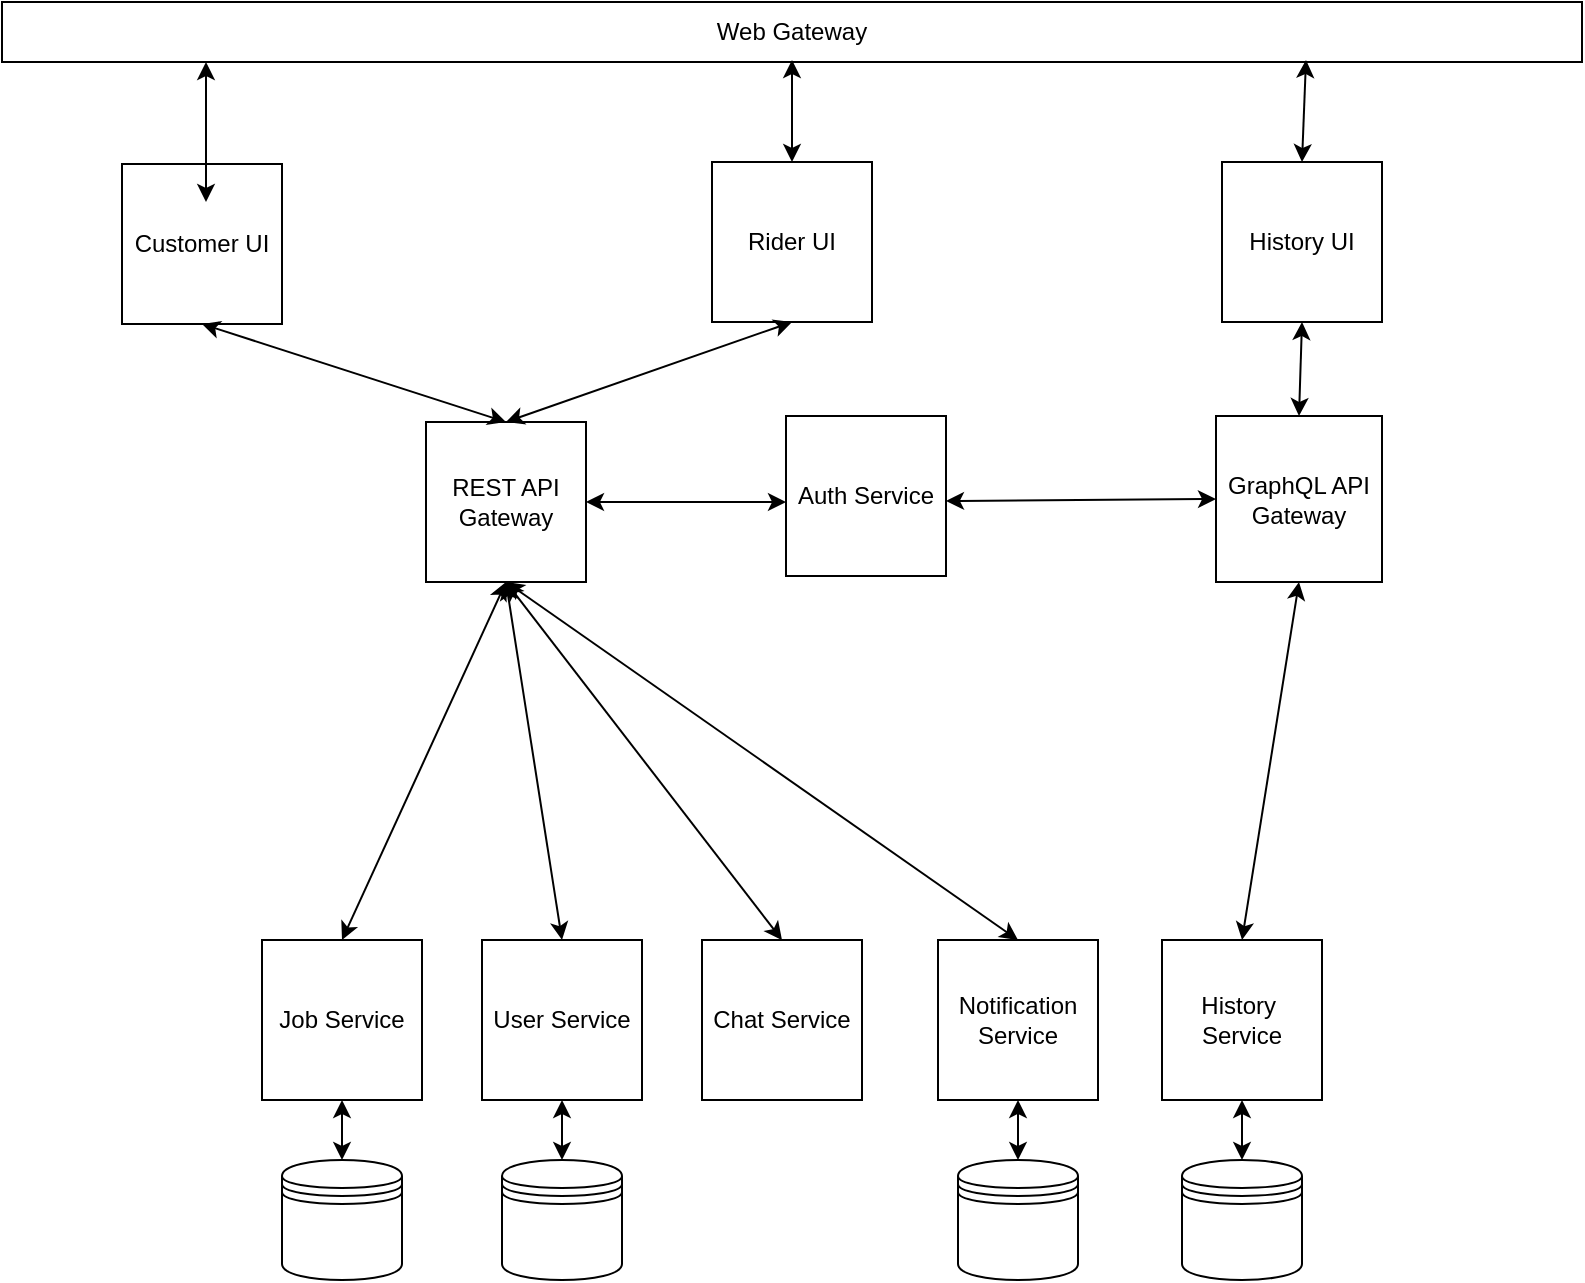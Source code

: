 <mxfile version="12.4.3" type="github" pages="1">
  <diagram id="yEd7I5hEEhK2EHyG8jq4" name="Page-1">
    <mxGraphModel dx="1026" dy="645" grid="1" gridSize="10" guides="1" tooltips="1" connect="1" arrows="1" fold="1" page="1" pageScale="1" pageWidth="827" pageHeight="1169" math="0" shadow="0">
      <root>
        <mxCell id="0"/>
        <mxCell id="1" parent="0"/>
        <mxCell id="vU4K2YzizICc16gCa0ZY-2" value="Web Gateway" style="rounded=0;whiteSpace=wrap;html=1;" parent="1" vertex="1">
          <mxGeometry x="18" y="30" width="790" height="30" as="geometry"/>
        </mxCell>
        <mxCell id="aOlIhon-sFU2XGYJ-QFs-1" value="Customer UI" style="whiteSpace=wrap;html=1;aspect=fixed;" vertex="1" parent="1">
          <mxGeometry x="78" y="111" width="80" height="80" as="geometry"/>
        </mxCell>
        <mxCell id="aOlIhon-sFU2XGYJ-QFs-2" value="Rider UI" style="whiteSpace=wrap;html=1;aspect=fixed;" vertex="1" parent="1">
          <mxGeometry x="373" y="110" width="80" height="80" as="geometry"/>
        </mxCell>
        <mxCell id="aOlIhon-sFU2XGYJ-QFs-3" value="History UI" style="whiteSpace=wrap;html=1;aspect=fixed;" vertex="1" parent="1">
          <mxGeometry x="628" y="110" width="80" height="80" as="geometry"/>
        </mxCell>
        <mxCell id="aOlIhon-sFU2XGYJ-QFs-4" value="REST API Gateway" style="whiteSpace=wrap;html=1;aspect=fixed;" vertex="1" parent="1">
          <mxGeometry x="230" y="240" width="80" height="80" as="geometry"/>
        </mxCell>
        <mxCell id="aOlIhon-sFU2XGYJ-QFs-5" value="GraphQL API Gateway" style="whiteSpace=wrap;html=1;aspect=fixed;" vertex="1" parent="1">
          <mxGeometry x="625" y="237" width="83" height="83" as="geometry"/>
        </mxCell>
        <mxCell id="aOlIhon-sFU2XGYJ-QFs-6" value="Job Service" style="whiteSpace=wrap;html=1;aspect=fixed;" vertex="1" parent="1">
          <mxGeometry x="148" y="499" width="80" height="80" as="geometry"/>
        </mxCell>
        <mxCell id="aOlIhon-sFU2XGYJ-QFs-7" value="User Service" style="whiteSpace=wrap;html=1;aspect=fixed;" vertex="1" parent="1">
          <mxGeometry x="258" y="499" width="80" height="80" as="geometry"/>
        </mxCell>
        <mxCell id="aOlIhon-sFU2XGYJ-QFs-8" value="Chat Service" style="whiteSpace=wrap;html=1;aspect=fixed;" vertex="1" parent="1">
          <mxGeometry x="368" y="499" width="80" height="80" as="geometry"/>
        </mxCell>
        <mxCell id="aOlIhon-sFU2XGYJ-QFs-9" value="Notification Service" style="whiteSpace=wrap;html=1;aspect=fixed;" vertex="1" parent="1">
          <mxGeometry x="486" y="499" width="80" height="80" as="geometry"/>
        </mxCell>
        <mxCell id="aOlIhon-sFU2XGYJ-QFs-11" value="History&amp;nbsp;&lt;br&gt;Service" style="whiteSpace=wrap;html=1;aspect=fixed;" vertex="1" parent="1">
          <mxGeometry x="598" y="499" width="80" height="80" as="geometry"/>
        </mxCell>
        <mxCell id="aOlIhon-sFU2XGYJ-QFs-12" value="" style="shape=datastore;whiteSpace=wrap;html=1;" vertex="1" parent="1">
          <mxGeometry x="158" y="609" width="60" height="60" as="geometry"/>
        </mxCell>
        <mxCell id="aOlIhon-sFU2XGYJ-QFs-13" value="" style="endArrow=classic;startArrow=classic;html=1;" edge="1" parent="1">
          <mxGeometry width="50" height="50" relative="1" as="geometry">
            <mxPoint x="120" y="130" as="sourcePoint"/>
            <mxPoint x="120" y="60" as="targetPoint"/>
          </mxGeometry>
        </mxCell>
        <mxCell id="aOlIhon-sFU2XGYJ-QFs-19" value="" style="endArrow=classic;startArrow=classic;html=1;exitX=0.5;exitY=0;exitDx=0;exitDy=0;" edge="1" parent="1" source="aOlIhon-sFU2XGYJ-QFs-2">
          <mxGeometry width="50" height="50" relative="1" as="geometry">
            <mxPoint x="413" y="89" as="sourcePoint"/>
            <mxPoint x="413" y="59" as="targetPoint"/>
          </mxGeometry>
        </mxCell>
        <mxCell id="aOlIhon-sFU2XGYJ-QFs-27" value="" style="endArrow=classic;startArrow=classic;html=1;exitX=0.5;exitY=0;exitDx=0;exitDy=0;" edge="1" parent="1" source="aOlIhon-sFU2XGYJ-QFs-3">
          <mxGeometry width="50" height="50" relative="1" as="geometry">
            <mxPoint x="669.5" y="89" as="sourcePoint"/>
            <mxPoint x="670" y="59" as="targetPoint"/>
          </mxGeometry>
        </mxCell>
        <mxCell id="aOlIhon-sFU2XGYJ-QFs-28" value="" style="endArrow=classic;startArrow=classic;html=1;entryX=0.5;entryY=1;entryDx=0;entryDy=0;exitX=0.5;exitY=0;exitDx=0;exitDy=0;" edge="1" parent="1" source="aOlIhon-sFU2XGYJ-QFs-4" target="aOlIhon-sFU2XGYJ-QFs-1">
          <mxGeometry width="50" height="50" relative="1" as="geometry">
            <mxPoint x="168" y="301" as="sourcePoint"/>
            <mxPoint x="218" y="251" as="targetPoint"/>
          </mxGeometry>
        </mxCell>
        <mxCell id="aOlIhon-sFU2XGYJ-QFs-29" value="" style="endArrow=classic;startArrow=classic;html=1;entryX=0.5;entryY=1;entryDx=0;entryDy=0;exitX=0.5;exitY=0;exitDx=0;exitDy=0;" edge="1" parent="1" source="aOlIhon-sFU2XGYJ-QFs-4" target="aOlIhon-sFU2XGYJ-QFs-2">
          <mxGeometry width="50" height="50" relative="1" as="geometry">
            <mxPoint x="358" y="271" as="sourcePoint"/>
            <mxPoint x="408" y="221" as="targetPoint"/>
          </mxGeometry>
        </mxCell>
        <mxCell id="aOlIhon-sFU2XGYJ-QFs-30" value="" style="endArrow=classic;startArrow=classic;html=1;entryX=0.5;entryY=1;entryDx=0;entryDy=0;exitX=0.5;exitY=0;exitDx=0;exitDy=0;" edge="1" parent="1" source="aOlIhon-sFU2XGYJ-QFs-5" target="aOlIhon-sFU2XGYJ-QFs-3">
          <mxGeometry width="50" height="50" relative="1" as="geometry">
            <mxPoint x="490" y="279" as="sourcePoint"/>
            <mxPoint x="658" y="231" as="targetPoint"/>
          </mxGeometry>
        </mxCell>
        <mxCell id="aOlIhon-sFU2XGYJ-QFs-35" value="" style="endArrow=classic;startArrow=classic;html=1;entryX=0.5;entryY=1;entryDx=0;entryDy=0;exitX=0.5;exitY=0;exitDx=0;exitDy=0;" edge="1" parent="1" source="aOlIhon-sFU2XGYJ-QFs-6" target="aOlIhon-sFU2XGYJ-QFs-4">
          <mxGeometry width="50" height="50" relative="1" as="geometry">
            <mxPoint x="60" y="540" as="sourcePoint"/>
            <mxPoint x="201.12" y="442.01" as="targetPoint"/>
          </mxGeometry>
        </mxCell>
        <mxCell id="aOlIhon-sFU2XGYJ-QFs-36" value="" style="endArrow=classic;startArrow=classic;html=1;exitX=0.5;exitY=0;exitDx=0;exitDy=0;entryX=0.5;entryY=1;entryDx=0;entryDy=0;" edge="1" parent="1" source="aOlIhon-sFU2XGYJ-QFs-7" target="aOlIhon-sFU2XGYJ-QFs-4">
          <mxGeometry width="50" height="50" relative="1" as="geometry">
            <mxPoint x="220" y="520" as="sourcePoint"/>
            <mxPoint x="280.5" y="440" as="targetPoint"/>
          </mxGeometry>
        </mxCell>
        <mxCell id="aOlIhon-sFU2XGYJ-QFs-37" value="Auth Service" style="whiteSpace=wrap;html=1;aspect=fixed;" vertex="1" parent="1">
          <mxGeometry x="410" y="237" width="80" height="80" as="geometry"/>
        </mxCell>
        <mxCell id="aOlIhon-sFU2XGYJ-QFs-38" value="" style="endArrow=classic;startArrow=classic;html=1;" edge="1" parent="1">
          <mxGeometry width="50" height="50" relative="1" as="geometry">
            <mxPoint x="410" y="280" as="sourcePoint"/>
            <mxPoint x="310" y="280" as="targetPoint"/>
          </mxGeometry>
        </mxCell>
        <mxCell id="aOlIhon-sFU2XGYJ-QFs-41" value="" style="endArrow=classic;startArrow=classic;html=1;exitX=0;exitY=0.5;exitDx=0;exitDy=0;" edge="1" parent="1" source="aOlIhon-sFU2XGYJ-QFs-5">
          <mxGeometry width="50" height="50" relative="1" as="geometry">
            <mxPoint x="590" y="279.5" as="sourcePoint"/>
            <mxPoint x="490" y="279.5" as="targetPoint"/>
          </mxGeometry>
        </mxCell>
        <mxCell id="aOlIhon-sFU2XGYJ-QFs-44" value="" style="endArrow=classic;startArrow=classic;html=1;exitX=0.5;exitY=0;exitDx=0;exitDy=0;entryX=0.5;entryY=1;entryDx=0;entryDy=0;" edge="1" parent="1" source="aOlIhon-sFU2XGYJ-QFs-8" target="aOlIhon-sFU2XGYJ-QFs-4">
          <mxGeometry width="50" height="50" relative="1" as="geometry">
            <mxPoint x="350" y="460" as="sourcePoint"/>
            <mxPoint x="340" y="360" as="targetPoint"/>
          </mxGeometry>
        </mxCell>
        <mxCell id="aOlIhon-sFU2XGYJ-QFs-45" value="" style="endArrow=classic;startArrow=classic;html=1;entryX=0.5;entryY=1;entryDx=0;entryDy=0;exitX=0.5;exitY=0;exitDx=0;exitDy=0;" edge="1" parent="1" source="aOlIhon-sFU2XGYJ-QFs-9" target="aOlIhon-sFU2XGYJ-QFs-4">
          <mxGeometry width="50" height="50" relative="1" as="geometry">
            <mxPoint x="420" y="480" as="sourcePoint"/>
            <mxPoint x="470" y="430" as="targetPoint"/>
          </mxGeometry>
        </mxCell>
        <mxCell id="aOlIhon-sFU2XGYJ-QFs-46" value="" style="endArrow=classic;startArrow=classic;html=1;entryX=0.5;entryY=1;entryDx=0;entryDy=0;exitX=0.5;exitY=0;exitDx=0;exitDy=0;" edge="1" parent="1" source="aOlIhon-sFU2XGYJ-QFs-11" target="aOlIhon-sFU2XGYJ-QFs-5">
          <mxGeometry width="50" height="50" relative="1" as="geometry">
            <mxPoint x="560" y="480" as="sourcePoint"/>
            <mxPoint x="610" y="430" as="targetPoint"/>
          </mxGeometry>
        </mxCell>
        <mxCell id="aOlIhon-sFU2XGYJ-QFs-47" value="" style="shape=datastore;whiteSpace=wrap;html=1;" vertex="1" parent="1">
          <mxGeometry x="268" y="609" width="60" height="60" as="geometry"/>
        </mxCell>
        <mxCell id="aOlIhon-sFU2XGYJ-QFs-48" value="" style="shape=datastore;whiteSpace=wrap;html=1;" vertex="1" parent="1">
          <mxGeometry x="496" y="609" width="60" height="60" as="geometry"/>
        </mxCell>
        <mxCell id="aOlIhon-sFU2XGYJ-QFs-49" value="" style="shape=datastore;whiteSpace=wrap;html=1;" vertex="1" parent="1">
          <mxGeometry x="608" y="609" width="60" height="60" as="geometry"/>
        </mxCell>
        <mxCell id="aOlIhon-sFU2XGYJ-QFs-50" value="" style="endArrow=classic;startArrow=classic;html=1;entryX=0.5;entryY=1;entryDx=0;entryDy=0;exitX=0.5;exitY=0;exitDx=0;exitDy=0;" edge="1" parent="1" source="aOlIhon-sFU2XGYJ-QFs-12" target="aOlIhon-sFU2XGYJ-QFs-6">
          <mxGeometry width="50" height="50" relative="1" as="geometry">
            <mxPoint x="168" y="629" as="sourcePoint"/>
            <mxPoint x="218" y="579" as="targetPoint"/>
          </mxGeometry>
        </mxCell>
        <mxCell id="aOlIhon-sFU2XGYJ-QFs-51" value="" style="endArrow=classic;startArrow=classic;html=1;entryX=0.5;entryY=1;entryDx=0;entryDy=0;exitX=0.5;exitY=0;exitDx=0;exitDy=0;" edge="1" parent="1" source="aOlIhon-sFU2XGYJ-QFs-47" target="aOlIhon-sFU2XGYJ-QFs-7">
          <mxGeometry width="50" height="50" relative="1" as="geometry">
            <mxPoint x="348" y="639" as="sourcePoint"/>
            <mxPoint x="398" y="589" as="targetPoint"/>
          </mxGeometry>
        </mxCell>
        <mxCell id="aOlIhon-sFU2XGYJ-QFs-52" value="" style="endArrow=classic;startArrow=classic;html=1;entryX=0.5;entryY=1;entryDx=0;entryDy=0;exitX=0.5;exitY=0;exitDx=0;exitDy=0;" edge="1" parent="1" source="aOlIhon-sFU2XGYJ-QFs-48" target="aOlIhon-sFU2XGYJ-QFs-9">
          <mxGeometry width="50" height="50" relative="1" as="geometry">
            <mxPoint x="438" y="639" as="sourcePoint"/>
            <mxPoint x="488" y="589" as="targetPoint"/>
          </mxGeometry>
        </mxCell>
        <mxCell id="aOlIhon-sFU2XGYJ-QFs-53" value="" style="endArrow=classic;startArrow=classic;html=1;entryX=0.5;entryY=1;entryDx=0;entryDy=0;exitX=0.5;exitY=0;exitDx=0;exitDy=0;" edge="1" parent="1" source="aOlIhon-sFU2XGYJ-QFs-49" target="aOlIhon-sFU2XGYJ-QFs-11">
          <mxGeometry width="50" height="50" relative="1" as="geometry">
            <mxPoint x="708" y="639" as="sourcePoint"/>
            <mxPoint x="758" y="589" as="targetPoint"/>
          </mxGeometry>
        </mxCell>
      </root>
    </mxGraphModel>
  </diagram>
</mxfile>
